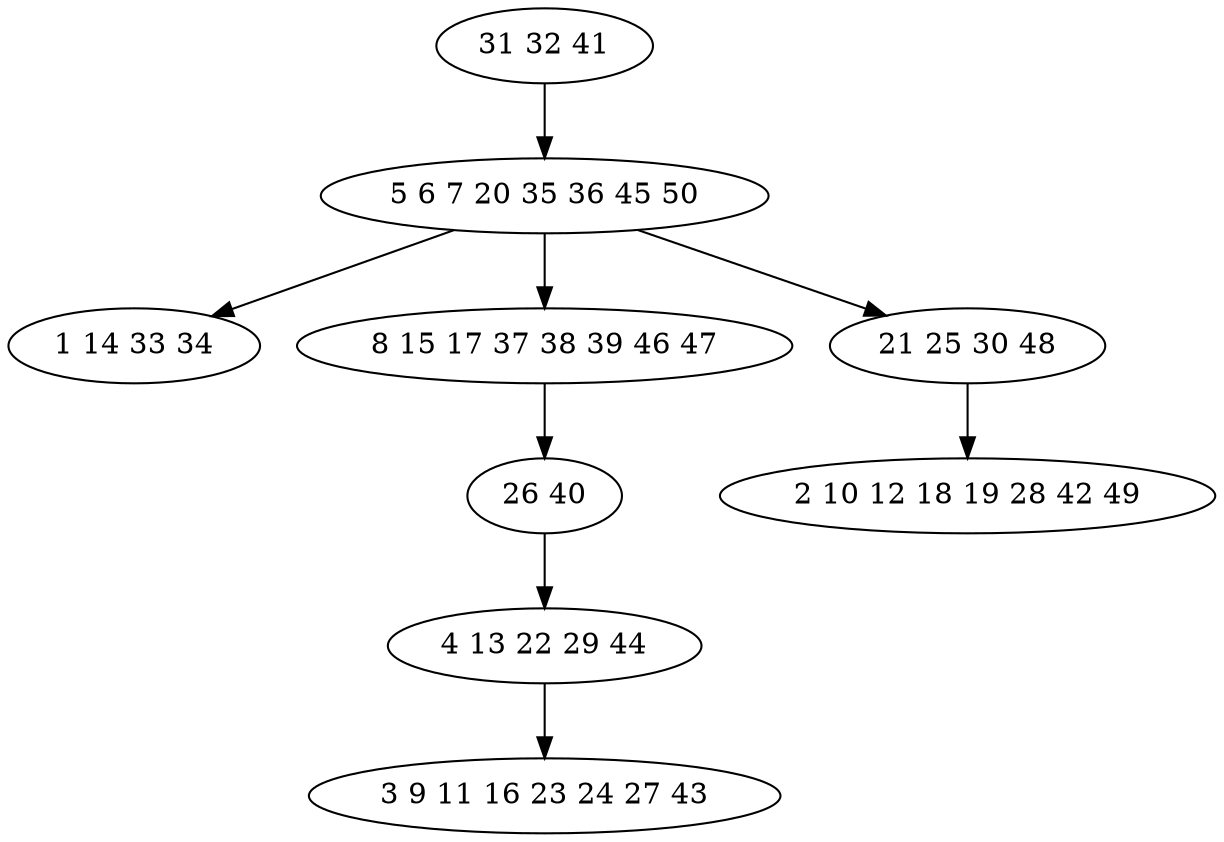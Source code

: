 digraph true_tree {
	"0" -> "1"
	"1" -> "2"
	"1" -> "3"
	"3" -> "4"
	"1" -> "5"
	"4" -> "6"
	"6" -> "7"
	"5" -> "8"
	"0" [label="31 32 41"];
	"1" [label="5 6 7 20 35 36 45 50"];
	"2" [label="1 14 33 34"];
	"3" [label="8 15 17 37 38 39 46 47"];
	"4" [label="26 40"];
	"5" [label="21 25 30 48"];
	"6" [label="4 13 22 29 44"];
	"7" [label="3 9 11 16 23 24 27 43"];
	"8" [label="2 10 12 18 19 28 42 49"];
}
